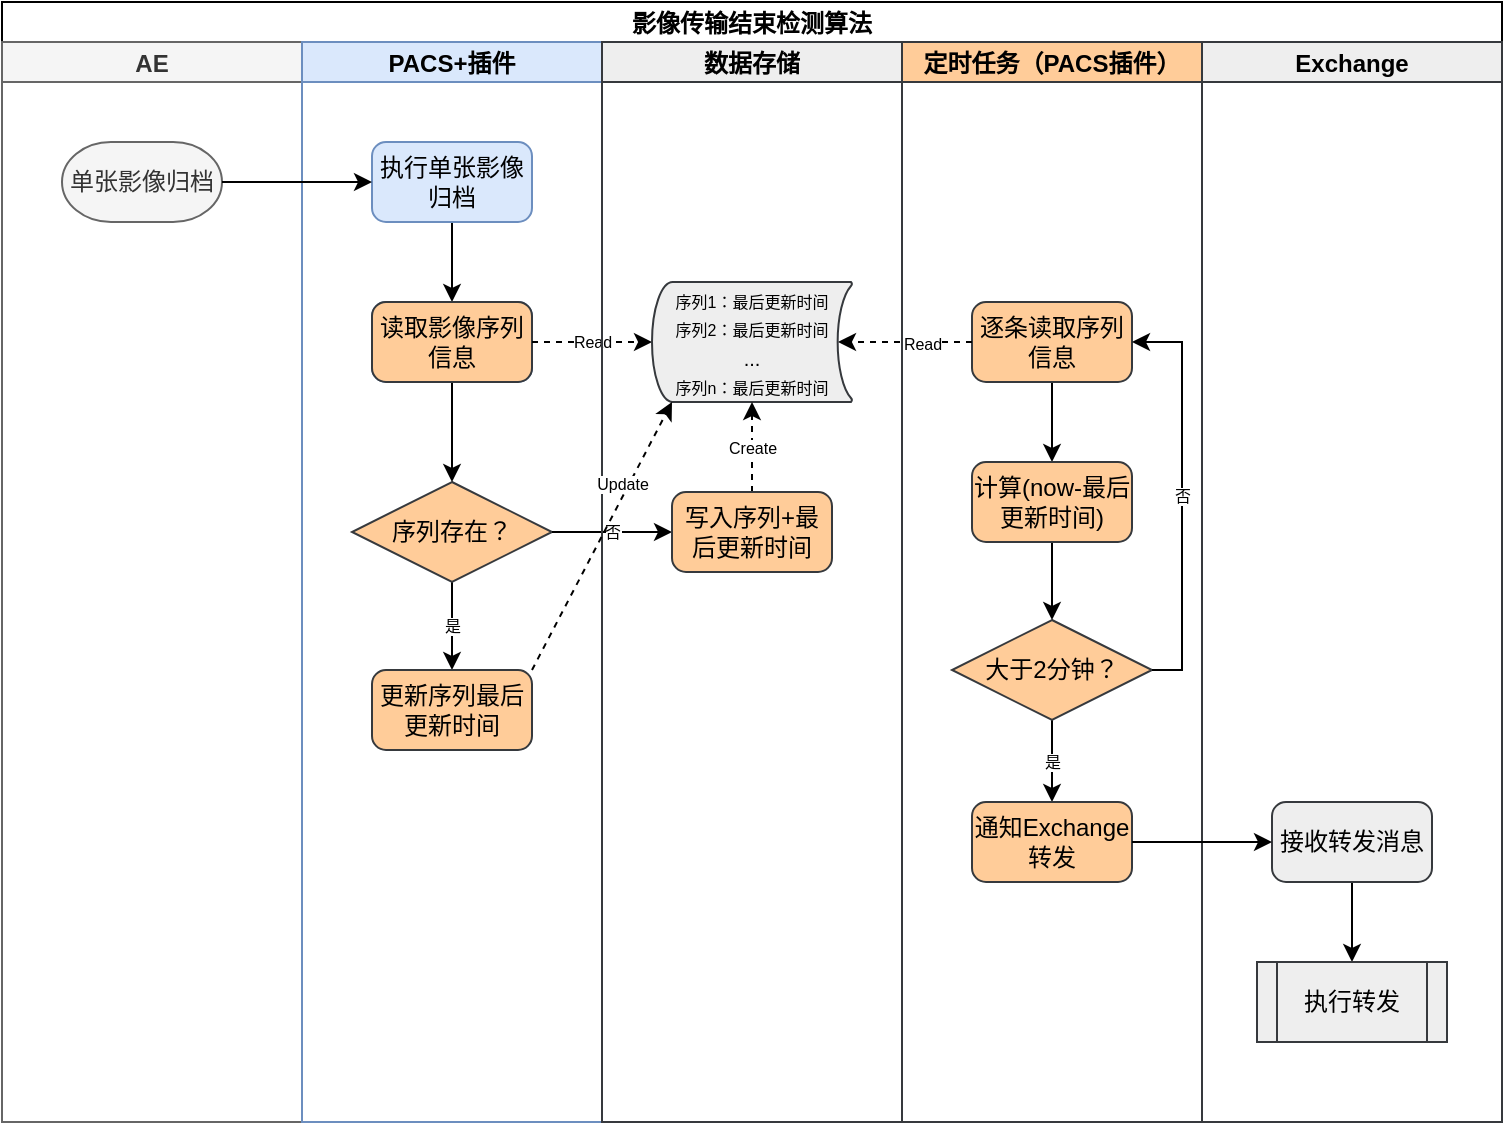 <mxfile version="19.0.3" type="device"><diagram id="FLhOylJu3crFTv7uI5Fw" name="Page-1"><mxGraphModel dx="918" dy="582" grid="1" gridSize="10" guides="1" tooltips="1" connect="1" arrows="1" fold="1" page="1" pageScale="1" pageWidth="1169" pageHeight="827" math="0" shadow="0"><root><mxCell id="0"/><mxCell id="1" parent="0"/><mxCell id="XzU81Z0VXgbaStDU0o6E-1" value="影像传输结束检测算法" style="swimlane;childLayout=stackLayout;resizeParent=1;resizeParentMax=0;startSize=20;" vertex="1" parent="1"><mxGeometry x="200" y="80" width="750" height="560" as="geometry"/></mxCell><mxCell id="XzU81Z0VXgbaStDU0o6E-2" value="AE" style="swimlane;startSize=20;fillColor=#f5f5f5;fontColor=#333333;strokeColor=#666666;" vertex="1" parent="XzU81Z0VXgbaStDU0o6E-1"><mxGeometry y="20" width="150" height="540" as="geometry"/></mxCell><mxCell id="XzU81Z0VXgbaStDU0o6E-8" value="单张影像归档" style="strokeWidth=1;html=1;shape=mxgraph.flowchart.terminator;whiteSpace=wrap;fillColor=#f5f5f5;fontColor=#333333;strokeColor=#666666;" vertex="1" parent="XzU81Z0VXgbaStDU0o6E-2"><mxGeometry x="30" y="50" width="80" height="40" as="geometry"/></mxCell><mxCell id="XzU81Z0VXgbaStDU0o6E-3" value="PACS+插件" style="swimlane;startSize=20;fillColor=#dae8fc;strokeColor=#6c8ebf;" vertex="1" parent="XzU81Z0VXgbaStDU0o6E-1"><mxGeometry x="150" y="20" width="150" height="540" as="geometry"/></mxCell><mxCell id="XzU81Z0VXgbaStDU0o6E-15" style="edgeStyle=orthogonalEdgeStyle;rounded=0;orthogonalLoop=1;jettySize=auto;html=1;exitX=0.5;exitY=1;exitDx=0;exitDy=0;entryX=0.5;entryY=0;entryDx=0;entryDy=0;strokeWidth=1;fillColor=#dae8fc;strokeColor=#000000;" edge="1" parent="XzU81Z0VXgbaStDU0o6E-3" source="XzU81Z0VXgbaStDU0o6E-10" target="XzU81Z0VXgbaStDU0o6E-29"><mxGeometry relative="1" as="geometry"/></mxCell><mxCell id="XzU81Z0VXgbaStDU0o6E-10" value="执行单张影像归档" style="rounded=1;whiteSpace=wrap;html=1;absoluteArcSize=1;arcSize=14;strokeWidth=1;fillColor=#dae8fc;strokeColor=#6c8ebf;" vertex="1" parent="XzU81Z0VXgbaStDU0o6E-3"><mxGeometry x="35" y="50" width="80" height="40" as="geometry"/></mxCell><mxCell id="XzU81Z0VXgbaStDU0o6E-25" value="是" style="edgeStyle=orthogonalEdgeStyle;rounded=0;orthogonalLoop=1;jettySize=auto;html=1;exitX=0.5;exitY=1;exitDx=0;exitDy=0;exitPerimeter=0;entryX=0.5;entryY=0;entryDx=0;entryDy=0;fontSize=8;strokeWidth=1;fillColor=#dae8fc;strokeColor=#000000;" edge="1" parent="XzU81Z0VXgbaStDU0o6E-3" source="XzU81Z0VXgbaStDU0o6E-14" target="XzU81Z0VXgbaStDU0o6E-23"><mxGeometry relative="1" as="geometry"/></mxCell><mxCell id="XzU81Z0VXgbaStDU0o6E-14" value="序列存在？" style="strokeWidth=1;html=1;shape=mxgraph.flowchart.decision;whiteSpace=wrap;fillColor=#ffcc99;strokeColor=#36393d;" vertex="1" parent="XzU81Z0VXgbaStDU0o6E-3"><mxGeometry x="25" y="220" width="100" height="50" as="geometry"/></mxCell><mxCell id="XzU81Z0VXgbaStDU0o6E-23" value="更新序列最后更新时间" style="rounded=1;whiteSpace=wrap;html=1;absoluteArcSize=1;arcSize=14;strokeWidth=1;fillColor=#ffcc99;strokeColor=#36393d;" vertex="1" parent="XzU81Z0VXgbaStDU0o6E-3"><mxGeometry x="35" y="314" width="80" height="40" as="geometry"/></mxCell><mxCell id="XzU81Z0VXgbaStDU0o6E-30" style="edgeStyle=orthogonalEdgeStyle;rounded=0;orthogonalLoop=1;jettySize=auto;html=1;exitX=0.5;exitY=1;exitDx=0;exitDy=0;entryX=0.5;entryY=0;entryDx=0;entryDy=0;entryPerimeter=0;fontSize=8;strokeWidth=1;fillColor=#dae8fc;strokeColor=#000000;" edge="1" parent="XzU81Z0VXgbaStDU0o6E-3" source="XzU81Z0VXgbaStDU0o6E-29" target="XzU81Z0VXgbaStDU0o6E-14"><mxGeometry relative="1" as="geometry"/></mxCell><mxCell id="XzU81Z0VXgbaStDU0o6E-29" value="判断序列是否存在" style="rounded=1;whiteSpace=wrap;html=1;absoluteArcSize=1;arcSize=14;strokeWidth=1;fillColor=#dae8fc;strokeColor=#6c8ebf;" vertex="1" parent="XzU81Z0VXgbaStDU0o6E-3"><mxGeometry x="35" y="130" width="80" height="40" as="geometry"/></mxCell><mxCell id="XzU81Z0VXgbaStDU0o6E-77" value="读取影像序列信息" style="rounded=1;whiteSpace=wrap;html=1;absoluteArcSize=1;arcSize=14;strokeWidth=1;fillColor=#ffcc99;strokeColor=#36393d;" vertex="1" parent="XzU81Z0VXgbaStDU0o6E-3"><mxGeometry x="35" y="130" width="80" height="40" as="geometry"/></mxCell><mxCell id="XzU81Z0VXgbaStDU0o6E-11" style="edgeStyle=orthogonalEdgeStyle;rounded=0;orthogonalLoop=1;jettySize=auto;html=1;exitX=1;exitY=0.5;exitDx=0;exitDy=0;exitPerimeter=0;" edge="1" parent="XzU81Z0VXgbaStDU0o6E-1" source="XzU81Z0VXgbaStDU0o6E-8" target="XzU81Z0VXgbaStDU0o6E-10"><mxGeometry relative="1" as="geometry"/></mxCell><mxCell id="XzU81Z0VXgbaStDU0o6E-26" value="Read" style="endArrow=classic;html=1;rounded=0;fontSize=8;exitX=1;exitY=0.5;exitDx=0;exitDy=0;dashed=1;fillColor=#cdeb8b;strokeColor=#000000;" edge="1" parent="XzU81Z0VXgbaStDU0o6E-1" source="XzU81Z0VXgbaStDU0o6E-29" target="XzU81Z0VXgbaStDU0o6E-17"><mxGeometry width="50" height="50" relative="1" as="geometry"><mxPoint x="390" y="410" as="sourcePoint"/><mxPoint x="440" y="360" as="targetPoint"/></mxGeometry></mxCell><mxCell id="XzU81Z0VXgbaStDU0o6E-33" value="否" style="edgeStyle=orthogonalEdgeStyle;rounded=0;orthogonalLoop=1;jettySize=auto;html=1;exitX=1;exitY=0.5;exitDx=0;exitDy=0;exitPerimeter=0;entryX=0;entryY=0.5;entryDx=0;entryDy=0;fontSize=8;" edge="1" parent="XzU81Z0VXgbaStDU0o6E-1" source="XzU81Z0VXgbaStDU0o6E-14" target="XzU81Z0VXgbaStDU0o6E-32"><mxGeometry relative="1" as="geometry"/></mxCell><mxCell id="XzU81Z0VXgbaStDU0o6E-4" value="数据存储" style="swimlane;startSize=20;fillColor=#eeeeee;strokeColor=#36393d;" vertex="1" parent="XzU81Z0VXgbaStDU0o6E-1"><mxGeometry x="300" y="20" width="150" height="540" as="geometry"/></mxCell><mxCell id="XzU81Z0VXgbaStDU0o6E-17" value="&lt;font style=&quot;font-size: 8px;&quot;&gt;&lt;span style=&quot;&quot;&gt;&lt;font style=&quot;font-size: 8px;&quot;&gt;序列1：最后更新时间&lt;br&gt;&lt;/font&gt;&lt;/span&gt;序列2：最后更新时间&lt;br&gt;&lt;/font&gt;&lt;font size=&quot;1&quot;&gt;...&lt;br&gt;&lt;/font&gt;&lt;span style=&quot;font-size: 8px;&quot;&gt;序列n：最后更新时间&lt;/span&gt;" style="strokeWidth=1;html=1;shape=mxgraph.flowchart.stored_data;whiteSpace=wrap;fillColor=#eeeeee;strokeColor=#36393d;" vertex="1" parent="XzU81Z0VXgbaStDU0o6E-4"><mxGeometry x="25" y="120" width="100" height="60" as="geometry"/></mxCell><mxCell id="XzU81Z0VXgbaStDU0o6E-34" value="Create" style="edgeStyle=orthogonalEdgeStyle;rounded=0;orthogonalLoop=1;jettySize=auto;html=1;exitX=0.5;exitY=0;exitDx=0;exitDy=0;entryX=0.5;entryY=1;entryDx=0;entryDy=0;entryPerimeter=0;fontSize=8;dashed=1;strokeWidth=1;" edge="1" parent="XzU81Z0VXgbaStDU0o6E-4" source="XzU81Z0VXgbaStDU0o6E-32" target="XzU81Z0VXgbaStDU0o6E-17"><mxGeometry relative="1" as="geometry"/></mxCell><mxCell id="XzU81Z0VXgbaStDU0o6E-32" value="写入序列+最后更新时间" style="rounded=1;whiteSpace=wrap;html=1;absoluteArcSize=1;arcSize=14;strokeWidth=1;fillColor=#ffcc99;strokeColor=#36393d;" vertex="1" parent="XzU81Z0VXgbaStDU0o6E-4"><mxGeometry x="35" y="225" width="80" height="40" as="geometry"/></mxCell><mxCell id="XzU81Z0VXgbaStDU0o6E-38" value="Update" style="rounded=0;orthogonalLoop=1;jettySize=auto;html=1;exitX=1;exitY=0;exitDx=0;exitDy=0;entryX=0.1;entryY=1;entryDx=0;entryDy=0;entryPerimeter=0;fontSize=8;dashed=1;fillColor=#cdeb8b;strokeColor=#000000;" edge="1" parent="XzU81Z0VXgbaStDU0o6E-1" source="XzU81Z0VXgbaStDU0o6E-23" target="XzU81Z0VXgbaStDU0o6E-17"><mxGeometry x="0.362" y="3" relative="1" as="geometry"><mxPoint as="offset"/></mxGeometry></mxCell><mxCell id="XzU81Z0VXgbaStDU0o6E-41" value="定时任务（PACS插件）" style="swimlane;startSize=20;fillColor=#ffcc99;strokeColor=#36393d;" vertex="1" parent="XzU81Z0VXgbaStDU0o6E-1"><mxGeometry x="450" y="20" width="150" height="540" as="geometry"/></mxCell><mxCell id="XzU81Z0VXgbaStDU0o6E-53" style="edgeStyle=none;rounded=0;orthogonalLoop=1;jettySize=auto;html=1;exitX=0.5;exitY=1;exitDx=0;exitDy=0;entryX=0.5;entryY=0;entryDx=0;entryDy=0;fontSize=8;strokeWidth=1;" edge="1" parent="XzU81Z0VXgbaStDU0o6E-41" source="XzU81Z0VXgbaStDU0o6E-48" target="XzU81Z0VXgbaStDU0o6E-52"><mxGeometry relative="1" as="geometry"/></mxCell><mxCell id="XzU81Z0VXgbaStDU0o6E-48" value="逐条读取序列信息" style="rounded=1;whiteSpace=wrap;html=1;absoluteArcSize=1;arcSize=14;strokeWidth=1;fillColor=#ffcc99;strokeColor=#36393d;" vertex="1" parent="XzU81Z0VXgbaStDU0o6E-41"><mxGeometry x="35" y="130" width="80" height="40" as="geometry"/></mxCell><mxCell id="XzU81Z0VXgbaStDU0o6E-58" value="是" style="edgeStyle=none;rounded=0;orthogonalLoop=1;jettySize=auto;html=1;exitX=0.5;exitY=1;exitDx=0;exitDy=0;exitPerimeter=0;fontSize=8;strokeWidth=1;" edge="1" parent="XzU81Z0VXgbaStDU0o6E-41" source="XzU81Z0VXgbaStDU0o6E-51" target="XzU81Z0VXgbaStDU0o6E-55"><mxGeometry relative="1" as="geometry"/></mxCell><mxCell id="XzU81Z0VXgbaStDU0o6E-51" value="大于2分钟？" style="strokeWidth=1;html=1;shape=mxgraph.flowchart.decision;whiteSpace=wrap;fillColor=#ffcc99;strokeColor=#36393d;" vertex="1" parent="XzU81Z0VXgbaStDU0o6E-41"><mxGeometry x="25" y="289" width="100" height="50" as="geometry"/></mxCell><mxCell id="XzU81Z0VXgbaStDU0o6E-54" style="edgeStyle=none;rounded=0;orthogonalLoop=1;jettySize=auto;html=1;exitX=0.5;exitY=1;exitDx=0;exitDy=0;fontSize=8;strokeWidth=1;" edge="1" parent="XzU81Z0VXgbaStDU0o6E-41" source="XzU81Z0VXgbaStDU0o6E-52" target="XzU81Z0VXgbaStDU0o6E-51"><mxGeometry relative="1" as="geometry"/></mxCell><mxCell id="XzU81Z0VXgbaStDU0o6E-52" value="计算(now-最后更新时间)" style="rounded=1;whiteSpace=wrap;html=1;absoluteArcSize=1;arcSize=14;strokeWidth=1;fillColor=#ffcc99;strokeColor=#36393d;" vertex="1" parent="XzU81Z0VXgbaStDU0o6E-41"><mxGeometry x="35" y="210" width="80" height="40" as="geometry"/></mxCell><mxCell id="XzU81Z0VXgbaStDU0o6E-55" value="通知Exchange转发" style="rounded=1;whiteSpace=wrap;html=1;absoluteArcSize=1;arcSize=14;strokeWidth=1;fillColor=#ffcc99;strokeColor=#36393d;" vertex="1" parent="XzU81Z0VXgbaStDU0o6E-41"><mxGeometry x="35" y="380" width="80" height="40" as="geometry"/></mxCell><mxCell id="XzU81Z0VXgbaStDU0o6E-56" value="否" style="edgeStyle=orthogonalEdgeStyle;rounded=0;orthogonalLoop=1;jettySize=auto;html=1;exitX=1;exitY=0.5;exitDx=0;exitDy=0;exitPerimeter=0;entryX=1;entryY=0.5;entryDx=0;entryDy=0;fontSize=8;strokeWidth=1;" edge="1" parent="XzU81Z0VXgbaStDU0o6E-41" source="XzU81Z0VXgbaStDU0o6E-51" target="XzU81Z0VXgbaStDU0o6E-48"><mxGeometry relative="1" as="geometry"><Array as="points"><mxPoint x="140" y="314"/><mxPoint x="140" y="150"/></Array></mxGeometry></mxCell><mxCell id="XzU81Z0VXgbaStDU0o6E-49" style="edgeStyle=none;rounded=0;orthogonalLoop=1;jettySize=auto;html=1;exitX=0;exitY=0.5;exitDx=0;exitDy=0;entryX=0.93;entryY=0.5;entryDx=0;entryDy=0;entryPerimeter=0;fontSize=8;dashed=1;strokeWidth=1;strokeColor=#000000;" edge="1" parent="XzU81Z0VXgbaStDU0o6E-1" source="XzU81Z0VXgbaStDU0o6E-48" target="XzU81Z0VXgbaStDU0o6E-17"><mxGeometry relative="1" as="geometry"/></mxCell><mxCell id="XzU81Z0VXgbaStDU0o6E-76" value="Read" style="edgeLabel;html=1;align=center;verticalAlign=middle;resizable=0;points=[];fontSize=8;" vertex="1" connectable="0" parent="XzU81Z0VXgbaStDU0o6E-49"><mxGeometry x="-0.239" y="1" relative="1" as="geometry"><mxPoint as="offset"/></mxGeometry></mxCell><mxCell id="XzU81Z0VXgbaStDU0o6E-59" value="Exchange" style="swimlane;startSize=20;fillColor=#eeeeee;strokeColor=#36393d;" vertex="1" parent="XzU81Z0VXgbaStDU0o6E-1"><mxGeometry x="600" y="20" width="150" height="540" as="geometry"/></mxCell><mxCell id="XzU81Z0VXgbaStDU0o6E-78" style="edgeStyle=orthogonalEdgeStyle;rounded=0;orthogonalLoop=1;jettySize=auto;html=1;exitX=0.5;exitY=1;exitDx=0;exitDy=0;entryX=0.5;entryY=0;entryDx=0;entryDy=0;fontSize=8;strokeColor=#000000;strokeWidth=1;" edge="1" parent="XzU81Z0VXgbaStDU0o6E-59" source="XzU81Z0VXgbaStDU0o6E-70" target="XzU81Z0VXgbaStDU0o6E-74"><mxGeometry relative="1" as="geometry"/></mxCell><mxCell id="XzU81Z0VXgbaStDU0o6E-70" value="接收转发消息" style="rounded=1;whiteSpace=wrap;html=1;absoluteArcSize=1;arcSize=14;strokeWidth=1;fillColor=#eeeeee;strokeColor=#36393d;" vertex="1" parent="XzU81Z0VXgbaStDU0o6E-59"><mxGeometry x="35" y="380" width="80" height="40" as="geometry"/></mxCell><mxCell id="XzU81Z0VXgbaStDU0o6E-74" value="&lt;font style=&quot;font-size: 12px;&quot;&gt;执行转发&lt;/font&gt;" style="shape=process;whiteSpace=wrap;html=1;backgroundOutline=1;fontSize=8;strokeWidth=1;fillColor=#eeeeee;strokeColor=#36393d;" vertex="1" parent="XzU81Z0VXgbaStDU0o6E-59"><mxGeometry x="27.5" y="460" width="95" height="40" as="geometry"/></mxCell><mxCell id="XzU81Z0VXgbaStDU0o6E-71" style="edgeStyle=orthogonalEdgeStyle;rounded=0;orthogonalLoop=1;jettySize=auto;html=1;exitX=1;exitY=0.5;exitDx=0;exitDy=0;entryX=0;entryY=0.5;entryDx=0;entryDy=0;fontSize=8;strokeWidth=1;" edge="1" parent="XzU81Z0VXgbaStDU0o6E-1" source="XzU81Z0VXgbaStDU0o6E-55" target="XzU81Z0VXgbaStDU0o6E-70"><mxGeometry relative="1" as="geometry"/></mxCell></root></mxGraphModel></diagram></mxfile>